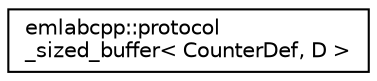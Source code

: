 digraph "Graphical Class Hierarchy"
{
 // LATEX_PDF_SIZE
  edge [fontname="Helvetica",fontsize="10",labelfontname="Helvetica",labelfontsize="10"];
  node [fontname="Helvetica",fontsize="10",shape=record];
  rankdir="LR";
  Node0 [label="emlabcpp::protocol\l_sized_buffer\< CounterDef, D \>",height=0.2,width=0.4,color="black", fillcolor="white", style="filled",URL="$structemlabcpp_1_1protocol__sized__buffer.html",tooltip=" "];
}

